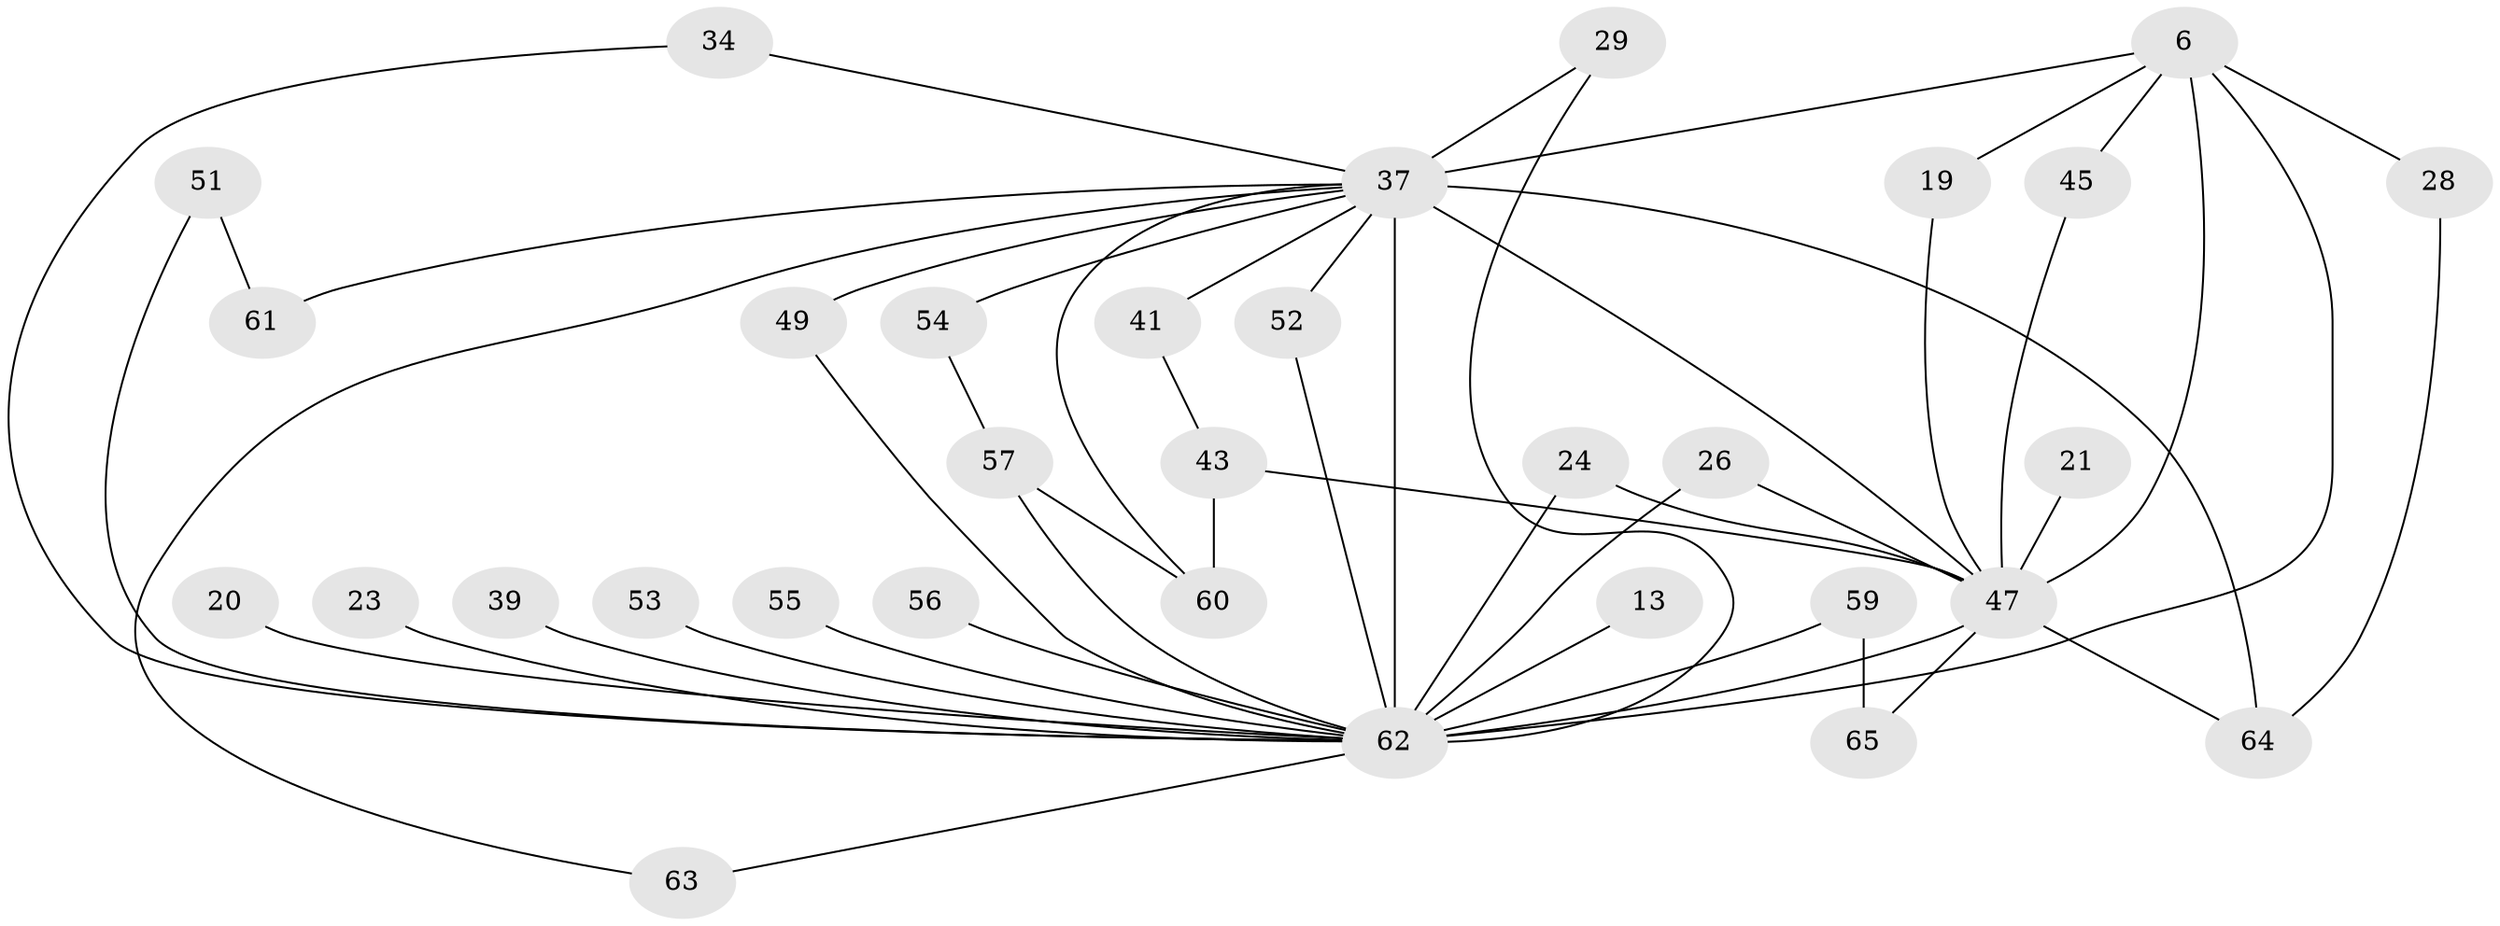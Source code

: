 // original degree distribution, {17: 0.03076923076923077, 13: 0.015384615384615385, 20: 0.03076923076923077, 11: 0.015384615384615385, 10: 0.015384615384615385, 18: 0.03076923076923077, 23: 0.015384615384615385, 5: 0.06153846153846154, 2: 0.5538461538461539, 3: 0.13846153846153847, 4: 0.09230769230769231}
// Generated by graph-tools (version 1.1) at 2025/47/03/04/25 21:47:50]
// undirected, 32 vertices, 51 edges
graph export_dot {
graph [start="1"]
  node [color=gray90,style=filled];
  6 [super="+5"];
  13;
  19;
  20;
  21;
  23 [super="+16"];
  24;
  26;
  28;
  29;
  34;
  37 [super="+18+8"];
  39;
  41;
  43 [super="+12"];
  45;
  47 [super="+38+42"];
  49 [super="+48"];
  51;
  52;
  53 [super="+36"];
  54;
  55;
  56;
  57 [super="+44+11"];
  59 [super="+31"];
  60 [super="+40"];
  61 [super="+46"];
  62 [super="+58+10"];
  63;
  64 [super="+14+17"];
  65 [super="+50"];
  6 -- 28;
  6 -- 45;
  6 -- 19;
  6 -- 37 [weight=4];
  6 -- 47 [weight=4];
  6 -- 62 [weight=8];
  13 -- 62;
  19 -- 47;
  20 -- 62 [weight=2];
  21 -- 47 [weight=2];
  23 -- 62 [weight=4];
  24 -- 47;
  24 -- 62;
  26 -- 47;
  26 -- 62;
  28 -- 64;
  29 -- 37;
  29 -- 62;
  34 -- 37;
  34 -- 62;
  37 -- 64 [weight=3];
  37 -- 41;
  37 -- 52;
  37 -- 54;
  37 -- 61 [weight=2];
  37 -- 63;
  37 -- 60;
  37 -- 47 [weight=6];
  37 -- 62 [weight=11];
  37 -- 49 [weight=2];
  39 -- 62 [weight=2];
  41 -- 43;
  43 -- 60;
  43 -- 47 [weight=3];
  45 -- 47;
  47 -- 64;
  47 -- 65;
  47 -- 62 [weight=12];
  49 -- 62;
  51 -- 61;
  51 -- 62;
  52 -- 62;
  53 -- 62 [weight=3];
  54 -- 57;
  55 -- 62 [weight=2];
  56 -- 62;
  57 -- 60;
  57 -- 62 [weight=3];
  59 -- 65 [weight=2];
  59 -- 62 [weight=3];
  62 -- 63;
}
